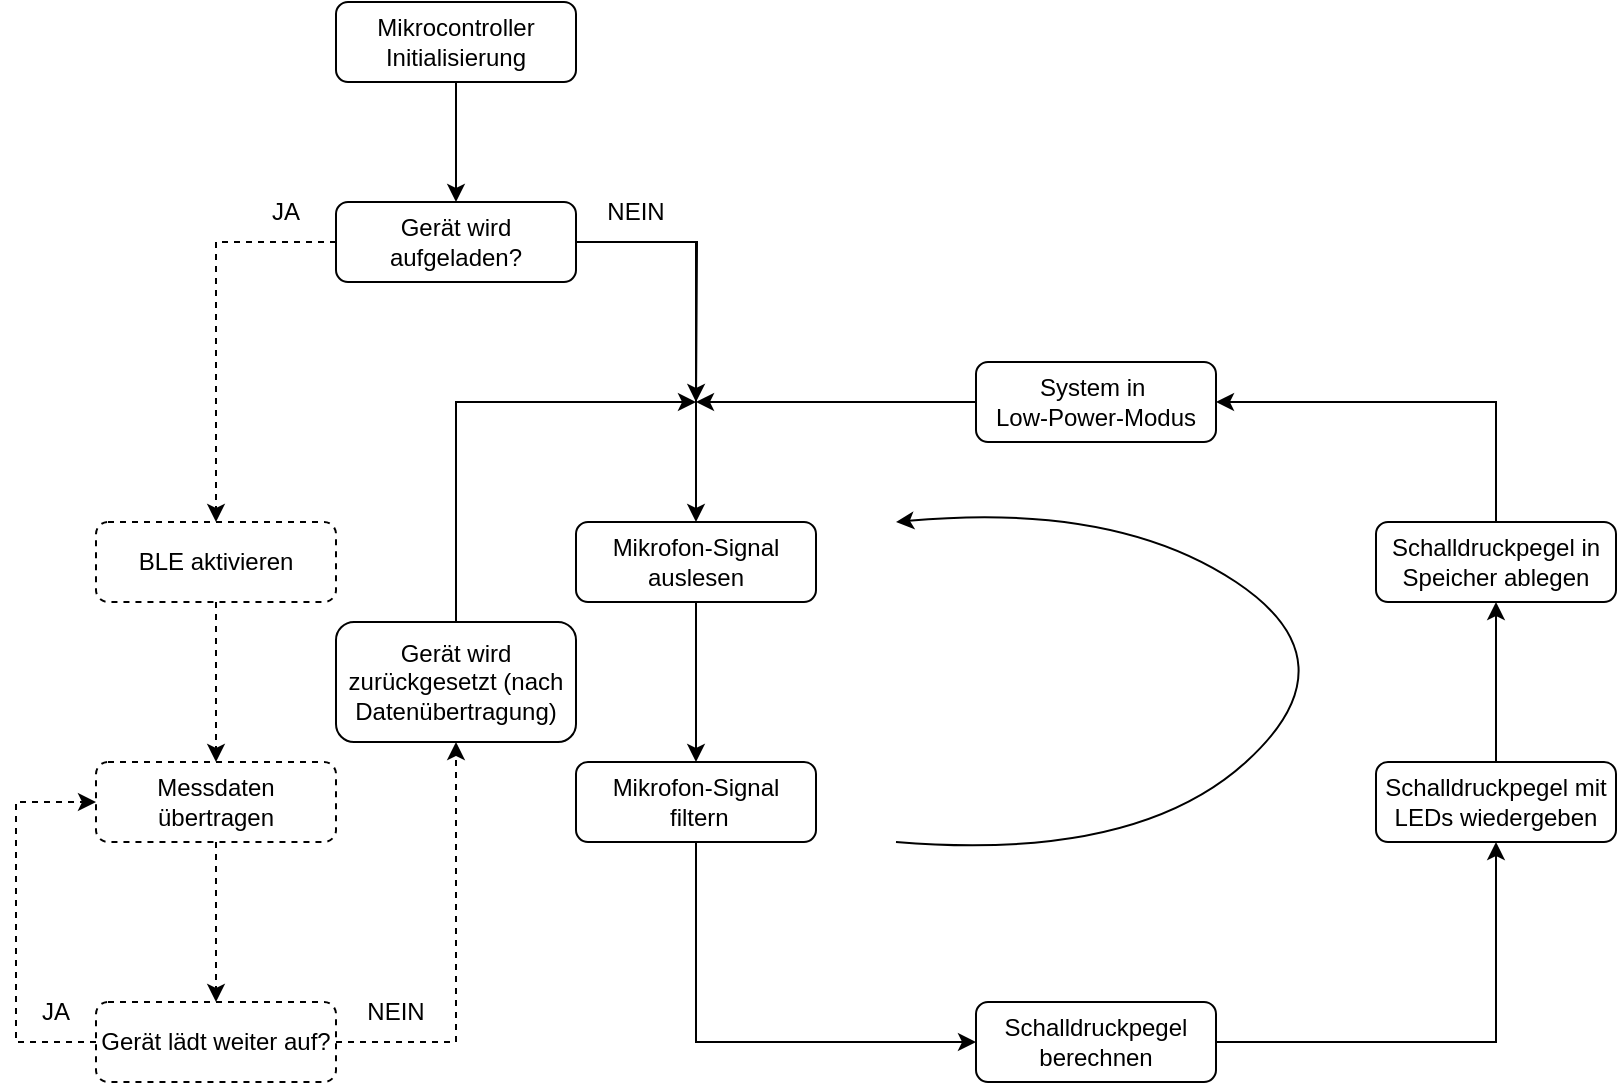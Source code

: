 <mxfile version="18.1.3" type="device"><diagram name="Seite-1" id="D4TpYz6-w0tNHncNLvST"><mxGraphModel dx="1865" dy="649" grid="1" gridSize="10" guides="1" tooltips="1" connect="1" arrows="1" fold="1" page="1" pageScale="1" pageWidth="827" pageHeight="1169" math="0" shadow="0"><root><mxCell id="0"/><mxCell id="1" parent="0"/><mxCell id="kPtLG3tLWJbF0N3Yh4vF-9" style="edgeStyle=orthogonalEdgeStyle;rounded=0;orthogonalLoop=1;jettySize=auto;html=1;exitX=0.5;exitY=1;exitDx=0;exitDy=0;entryX=0.5;entryY=0;entryDx=0;entryDy=0;" parent="1" source="fsYiSwlMvPNJxTF11SXu-1" target="kPtLG3tLWJbF0N3Yh4vF-1" edge="1"><mxGeometry relative="1" as="geometry"/></mxCell><mxCell id="fsYiSwlMvPNJxTF11SXu-1" value="Mikrocontroller Initialisierung" style="rounded=1;whiteSpace=wrap;html=1;" parent="1" vertex="1"><mxGeometry x="80" width="120" height="40" as="geometry"/></mxCell><mxCell id="YYF-DklVYx8NRK1iDpUb-6" style="edgeStyle=orthogonalEdgeStyle;rounded=0;orthogonalLoop=1;jettySize=auto;html=1;exitX=0.5;exitY=1;exitDx=0;exitDy=0;entryX=0.5;entryY=0;entryDx=0;entryDy=0;" parent="1" source="fsYiSwlMvPNJxTF11SXu-2" target="YYF-DklVYx8NRK1iDpUb-2" edge="1"><mxGeometry relative="1" as="geometry"/></mxCell><mxCell id="fsYiSwlMvPNJxTF11SXu-2" value="Mikrofon-Signal auslesen" style="rounded=1;whiteSpace=wrap;html=1;" parent="1" vertex="1"><mxGeometry x="200" y="260" width="120" height="40" as="geometry"/></mxCell><mxCell id="YYF-DklVYx8NRK1iDpUb-22" style="edgeStyle=orthogonalEdgeStyle;rounded=0;orthogonalLoop=1;jettySize=auto;html=1;exitX=0.5;exitY=1;exitDx=0;exitDy=0;entryX=0;entryY=0.5;entryDx=0;entryDy=0;" parent="1" source="YYF-DklVYx8NRK1iDpUb-2" target="YYF-DklVYx8NRK1iDpUb-13" edge="1"><mxGeometry relative="1" as="geometry"/></mxCell><mxCell id="YYF-DklVYx8NRK1iDpUb-2" value="&lt;span style=&quot;&quot;&gt;Mikrofon-Signal&lt;br&gt;&amp;nbsp;filtern&lt;/span&gt;" style="rounded=1;whiteSpace=wrap;html=1;" parent="1" vertex="1"><mxGeometry x="200" y="380" width="120" height="40" as="geometry"/></mxCell><mxCell id="YYF-DklVYx8NRK1iDpUb-12" style="edgeStyle=orthogonalEdgeStyle;rounded=0;orthogonalLoop=1;jettySize=auto;html=1;exitX=0.5;exitY=0;exitDx=0;exitDy=0;entryX=0.5;entryY=1;entryDx=0;entryDy=0;" parent="1" source="YYF-DklVYx8NRK1iDpUb-3" target="YYF-DklVYx8NRK1iDpUb-4" edge="1"><mxGeometry relative="1" as="geometry"/></mxCell><mxCell id="YYF-DklVYx8NRK1iDpUb-3" value="Schalldruckpegel mit LEDs wiedergeben" style="rounded=1;whiteSpace=wrap;html=1;" parent="1" vertex="1"><mxGeometry x="600" y="380" width="120" height="40" as="geometry"/></mxCell><mxCell id="YYF-DklVYx8NRK1iDpUb-25" style="edgeStyle=orthogonalEdgeStyle;rounded=0;orthogonalLoop=1;jettySize=auto;html=1;exitX=0.5;exitY=0;exitDx=0;exitDy=0;entryX=1;entryY=0.5;entryDx=0;entryDy=0;" parent="1" source="YYF-DklVYx8NRK1iDpUb-4" target="YYF-DklVYx8NRK1iDpUb-16" edge="1"><mxGeometry relative="1" as="geometry"/></mxCell><mxCell id="YYF-DklVYx8NRK1iDpUb-4" value="Schalldruckpegel in Speicher ablegen" style="rounded=1;whiteSpace=wrap;html=1;" parent="1" vertex="1"><mxGeometry x="600" y="260" width="120" height="40" as="geometry"/></mxCell><mxCell id="YYF-DklVYx8NRK1iDpUb-23" style="edgeStyle=orthogonalEdgeStyle;rounded=0;orthogonalLoop=1;jettySize=auto;html=1;exitX=1;exitY=0.5;exitDx=0;exitDy=0;entryX=0.5;entryY=1;entryDx=0;entryDy=0;" parent="1" source="YYF-DklVYx8NRK1iDpUb-13" target="YYF-DklVYx8NRK1iDpUb-3" edge="1"><mxGeometry relative="1" as="geometry"/></mxCell><mxCell id="YYF-DklVYx8NRK1iDpUb-13" value="Schalldruckpegel berechnen" style="rounded=1;whiteSpace=wrap;html=1;" parent="1" vertex="1"><mxGeometry x="400" y="500" width="120" height="40" as="geometry"/></mxCell><mxCell id="YYF-DklVYx8NRK1iDpUb-24" style="edgeStyle=orthogonalEdgeStyle;rounded=0;orthogonalLoop=1;jettySize=auto;html=1;" parent="1" source="YYF-DklVYx8NRK1iDpUb-16" edge="1"><mxGeometry relative="1" as="geometry"><mxPoint x="260" y="200" as="targetPoint"/></mxGeometry></mxCell><mxCell id="YYF-DklVYx8NRK1iDpUb-16" value="System in&amp;nbsp;&lt;div&gt;Low-Power-Modus&lt;/div&gt;" style="rounded=1;whiteSpace=wrap;html=1;" parent="1" vertex="1"><mxGeometry x="400" y="180" width="120" height="40" as="geometry"/></mxCell><mxCell id="YYF-DklVYx8NRK1iDpUb-27" value="" style="curved=1;endArrow=classic;html=1;rounded=0;" parent="1" edge="1"><mxGeometry width="50" height="50" relative="1" as="geometry"><mxPoint x="360" y="420" as="sourcePoint"/><mxPoint x="360" y="260" as="targetPoint"/><Array as="points"><mxPoint x="480" y="430"/><mxPoint x="590" y="330"/><mxPoint x="470" y="250"/><mxPoint x="360" y="260"/></Array></mxGeometry></mxCell><mxCell id="2Dc0lmfvrBgBaWVg2oUL-4" style="edgeStyle=orthogonalEdgeStyle;rounded=0;orthogonalLoop=1;jettySize=auto;html=1;exitX=0.5;exitY=1;exitDx=0;exitDy=0;entryX=0.5;entryY=0;entryDx=0;entryDy=0;dashed=1;" parent="1" source="2Dc0lmfvrBgBaWVg2oUL-1" target="2Dc0lmfvrBgBaWVg2oUL-3" edge="1"><mxGeometry relative="1" as="geometry"/></mxCell><mxCell id="2Dc0lmfvrBgBaWVg2oUL-1" value="BLE aktivieren" style="rounded=1;whiteSpace=wrap;html=1;dashed=1;" parent="1" vertex="1"><mxGeometry x="-40" y="260" width="120" height="40" as="geometry"/></mxCell><mxCell id="kPtLG3tLWJbF0N3Yh4vF-6" style="edgeStyle=orthogonalEdgeStyle;rounded=0;orthogonalLoop=1;jettySize=auto;html=1;exitX=0.5;exitY=1;exitDx=0;exitDy=0;entryX=0.5;entryY=0;entryDx=0;entryDy=0;dashed=1;" parent="1" source="2Dc0lmfvrBgBaWVg2oUL-3" target="kPtLG3tLWJbF0N3Yh4vF-5" edge="1"><mxGeometry relative="1" as="geometry"/></mxCell><mxCell id="2Dc0lmfvrBgBaWVg2oUL-3" value="Messdaten übertragen" style="rounded=1;whiteSpace=wrap;html=1;dashed=1;" parent="1" vertex="1"><mxGeometry x="-40" y="380" width="120" height="40" as="geometry"/></mxCell><mxCell id="kPtLG3tLWJbF0N3Yh4vF-3" style="edgeStyle=orthogonalEdgeStyle;rounded=0;orthogonalLoop=1;jettySize=auto;html=1;exitX=0;exitY=0.5;exitDx=0;exitDy=0;dashed=1;entryX=0.5;entryY=0;entryDx=0;entryDy=0;" parent="1" source="kPtLG3tLWJbF0N3Yh4vF-1" target="2Dc0lmfvrBgBaWVg2oUL-1" edge="1"><mxGeometry relative="1" as="geometry"><mxPoint x="100" y="200" as="targetPoint"/><Array as="points"><mxPoint x="20" y="120"/></Array></mxGeometry></mxCell><mxCell id="kPtLG3tLWJbF0N3Yh4vF-4" style="edgeStyle=orthogonalEdgeStyle;rounded=0;orthogonalLoop=1;jettySize=auto;html=1;exitX=1;exitY=0.5;exitDx=0;exitDy=0;" parent="1" source="kPtLG3tLWJbF0N3Yh4vF-1" edge="1"><mxGeometry relative="1" as="geometry"><mxPoint x="260" y="200" as="targetPoint"/></mxGeometry></mxCell><mxCell id="kPtLG3tLWJbF0N3Yh4vF-17" style="edgeStyle=orthogonalEdgeStyle;rounded=0;orthogonalLoop=1;jettySize=auto;html=1;exitX=1;exitY=0.5;exitDx=0;exitDy=0;entryX=0.5;entryY=0;entryDx=0;entryDy=0;" parent="1" source="kPtLG3tLWJbF0N3Yh4vF-1" target="fsYiSwlMvPNJxTF11SXu-2" edge="1"><mxGeometry relative="1" as="geometry"/></mxCell><mxCell id="kPtLG3tLWJbF0N3Yh4vF-1" value="Gerät wird aufgeladen?" style="rounded=1;whiteSpace=wrap;html=1;" parent="1" vertex="1"><mxGeometry x="80" y="100" width="120" height="40" as="geometry"/></mxCell><mxCell id="kPtLG3tLWJbF0N3Yh4vF-10" style="edgeStyle=orthogonalEdgeStyle;rounded=0;orthogonalLoop=1;jettySize=auto;html=1;exitX=0;exitY=0.5;exitDx=0;exitDy=0;entryX=0;entryY=0.5;entryDx=0;entryDy=0;dashed=1;" parent="1" source="kPtLG3tLWJbF0N3Yh4vF-5" target="2Dc0lmfvrBgBaWVg2oUL-3" edge="1"><mxGeometry relative="1" as="geometry"><Array as="points"><mxPoint x="-80" y="520"/><mxPoint x="-80" y="400"/></Array></mxGeometry></mxCell><mxCell id="kPtLG3tLWJbF0N3Yh4vF-5" value="Gerät lädt weiter auf?" style="rounded=1;whiteSpace=wrap;html=1;dashed=1;" parent="1" vertex="1"><mxGeometry x="-40" y="500" width="120" height="40" as="geometry"/></mxCell><mxCell id="kPtLG3tLWJbF0N3Yh4vF-7" value="JA" style="text;html=1;strokeColor=none;fillColor=none;align=center;verticalAlign=middle;whiteSpace=wrap;rounded=0;" parent="1" vertex="1"><mxGeometry x="30" y="90" width="50" height="30" as="geometry"/></mxCell><mxCell id="kPtLG3tLWJbF0N3Yh4vF-8" value="NEIN" style="text;html=1;strokeColor=none;fillColor=none;align=center;verticalAlign=middle;whiteSpace=wrap;rounded=0;" parent="1" vertex="1"><mxGeometry x="200" y="90" width="60" height="30" as="geometry"/></mxCell><mxCell id="kPtLG3tLWJbF0N3Yh4vF-12" value="JA" style="text;html=1;strokeColor=none;fillColor=none;align=center;verticalAlign=middle;whiteSpace=wrap;rounded=0;" parent="1" vertex="1"><mxGeometry x="-80" y="490" width="40" height="30" as="geometry"/></mxCell><mxCell id="kPtLG3tLWJbF0N3Yh4vF-15" style="edgeStyle=orthogonalEdgeStyle;rounded=0;orthogonalLoop=1;jettySize=auto;html=1;exitX=0;exitY=1;exitDx=0;exitDy=0;entryX=0.5;entryY=1;entryDx=0;entryDy=0;dashed=1;" parent="1" source="kPtLG3tLWJbF0N3Yh4vF-13" target="kPtLG3tLWJbF0N3Yh4vF-14" edge="1"><mxGeometry relative="1" as="geometry"><Array as="points"><mxPoint x="140" y="520"/></Array></mxGeometry></mxCell><mxCell id="kPtLG3tLWJbF0N3Yh4vF-13" value="NEIN" style="text;html=1;strokeColor=none;fillColor=none;align=center;verticalAlign=middle;whiteSpace=wrap;rounded=0;" parent="1" vertex="1"><mxGeometry x="80" y="490" width="60" height="30" as="geometry"/></mxCell><mxCell id="kPtLG3tLWJbF0N3Yh4vF-16" style="edgeStyle=orthogonalEdgeStyle;rounded=0;orthogonalLoop=1;jettySize=auto;html=1;exitX=0.5;exitY=0;exitDx=0;exitDy=0;" parent="1" source="kPtLG3tLWJbF0N3Yh4vF-14" edge="1"><mxGeometry relative="1" as="geometry"><mxPoint x="260" y="200" as="targetPoint"/><Array as="points"><mxPoint x="140" y="200"/></Array></mxGeometry></mxCell><mxCell id="kPtLG3tLWJbF0N3Yh4vF-14" value="Gerät wird zurückgesetzt (nach Datenübertragung)" style="rounded=1;whiteSpace=wrap;html=1;" parent="1" vertex="1"><mxGeometry x="80" y="310" width="120" height="60" as="geometry"/></mxCell></root></mxGraphModel></diagram></mxfile>